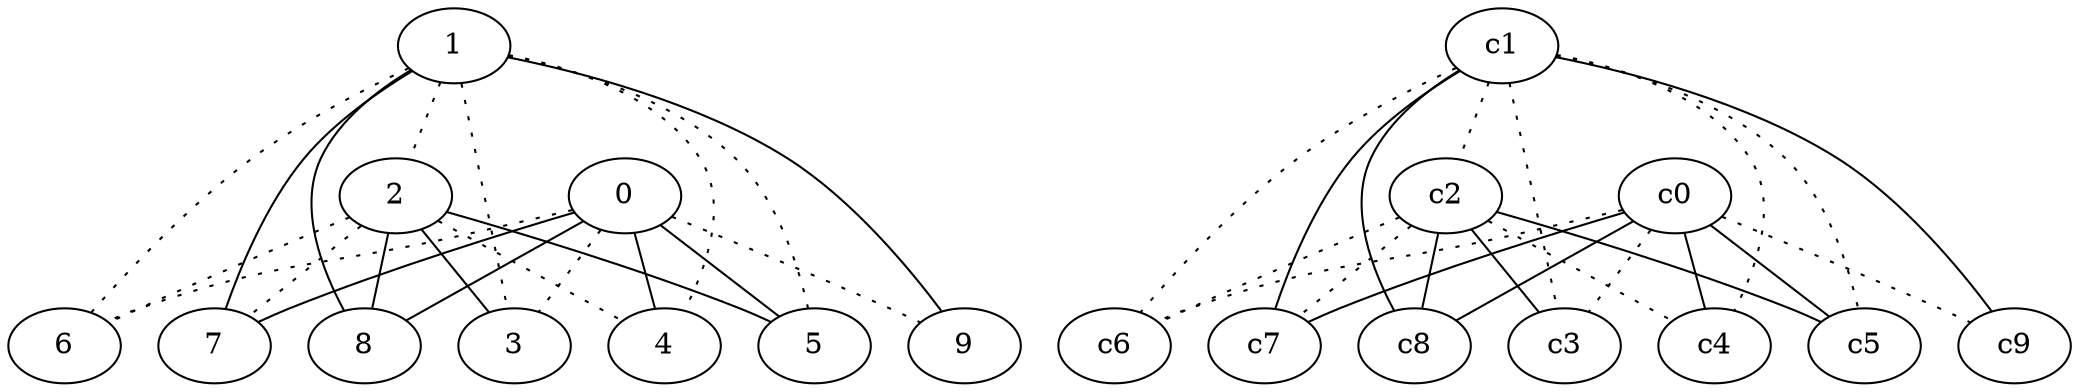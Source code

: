 graph {
a0[label=0];
a1[label=1];
a2[label=2];
a3[label=3];
a4[label=4];
a5[label=5];
a6[label=6];
a7[label=7];
a8[label=8];
a9[label=9];
a0 -- a3 [style=dotted];
a0 -- a4;
a0 -- a5;
a0 -- a6 [style=dotted];
a0 -- a7;
a0 -- a8;
a0 -- a9 [style=dotted];
a1 -- a2 [style=dotted];
a1 -- a3 [style=dotted];
a1 -- a4 [style=dotted];
a1 -- a5 [style=dotted];
a1 -- a6 [style=dotted];
a1 -- a7;
a1 -- a8;
a1 -- a9;
a2 -- a3;
a2 -- a4 [style=dotted];
a2 -- a5;
a2 -- a6 [style=dotted];
a2 -- a7 [style=dotted];
a2 -- a8;
c0 -- c3 [style=dotted];
c0 -- c4;
c0 -- c5;
c0 -- c6 [style=dotted];
c0 -- c7;
c0 -- c8;
c0 -- c9 [style=dotted];
c1 -- c2 [style=dotted];
c1 -- c3 [style=dotted];
c1 -- c4 [style=dotted];
c1 -- c5 [style=dotted];
c1 -- c6 [style=dotted];
c1 -- c7;
c1 -- c8;
c1 -- c9;
c2 -- c3;
c2 -- c4 [style=dotted];
c2 -- c5;
c2 -- c6 [style=dotted];
c2 -- c7 [style=dotted];
c2 -- c8;
}
